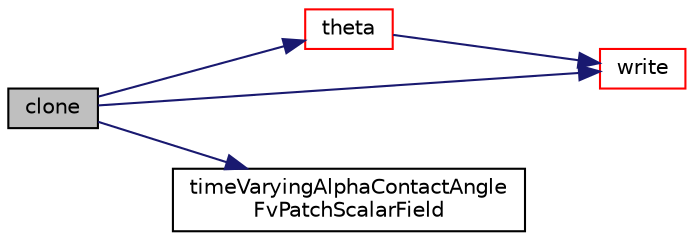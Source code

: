 digraph "clone"
{
  bgcolor="transparent";
  edge [fontname="Helvetica",fontsize="10",labelfontname="Helvetica",labelfontsize="10"];
  node [fontname="Helvetica",fontsize="10",shape=record];
  rankdir="LR";
  Node1 [label="clone",height=0.2,width=0.4,color="black", fillcolor="grey75", style="filled", fontcolor="black"];
  Node1 -> Node2 [color="midnightblue",fontsize="10",style="solid",fontname="Helvetica"];
  Node2 [label="theta",height=0.2,width=0.4,color="red",URL="$a02627.html#ad6f790c5de1521e77c477ad3794ee1b6",tooltip="Evaluate and return the time-varying equilibrium contact-angle. "];
  Node2 -> Node3 [color="midnightblue",fontsize="10",style="solid",fontname="Helvetica"];
  Node3 [label="write",height=0.2,width=0.4,color="red",URL="$a02627.html#a0941061ad5a26be83b4107d05750ace6",tooltip="Write. "];
  Node1 -> Node4 [color="midnightblue",fontsize="10",style="solid",fontname="Helvetica"];
  Node4 [label="timeVaryingAlphaContactAngle\lFvPatchScalarField",height=0.2,width=0.4,color="black",URL="$a02627.html#a2c1f854bcbb3ecaf9b9ab70a297ddddd",tooltip="Construct from patch and internal field. "];
  Node1 -> Node3 [color="midnightblue",fontsize="10",style="solid",fontname="Helvetica"];
}
